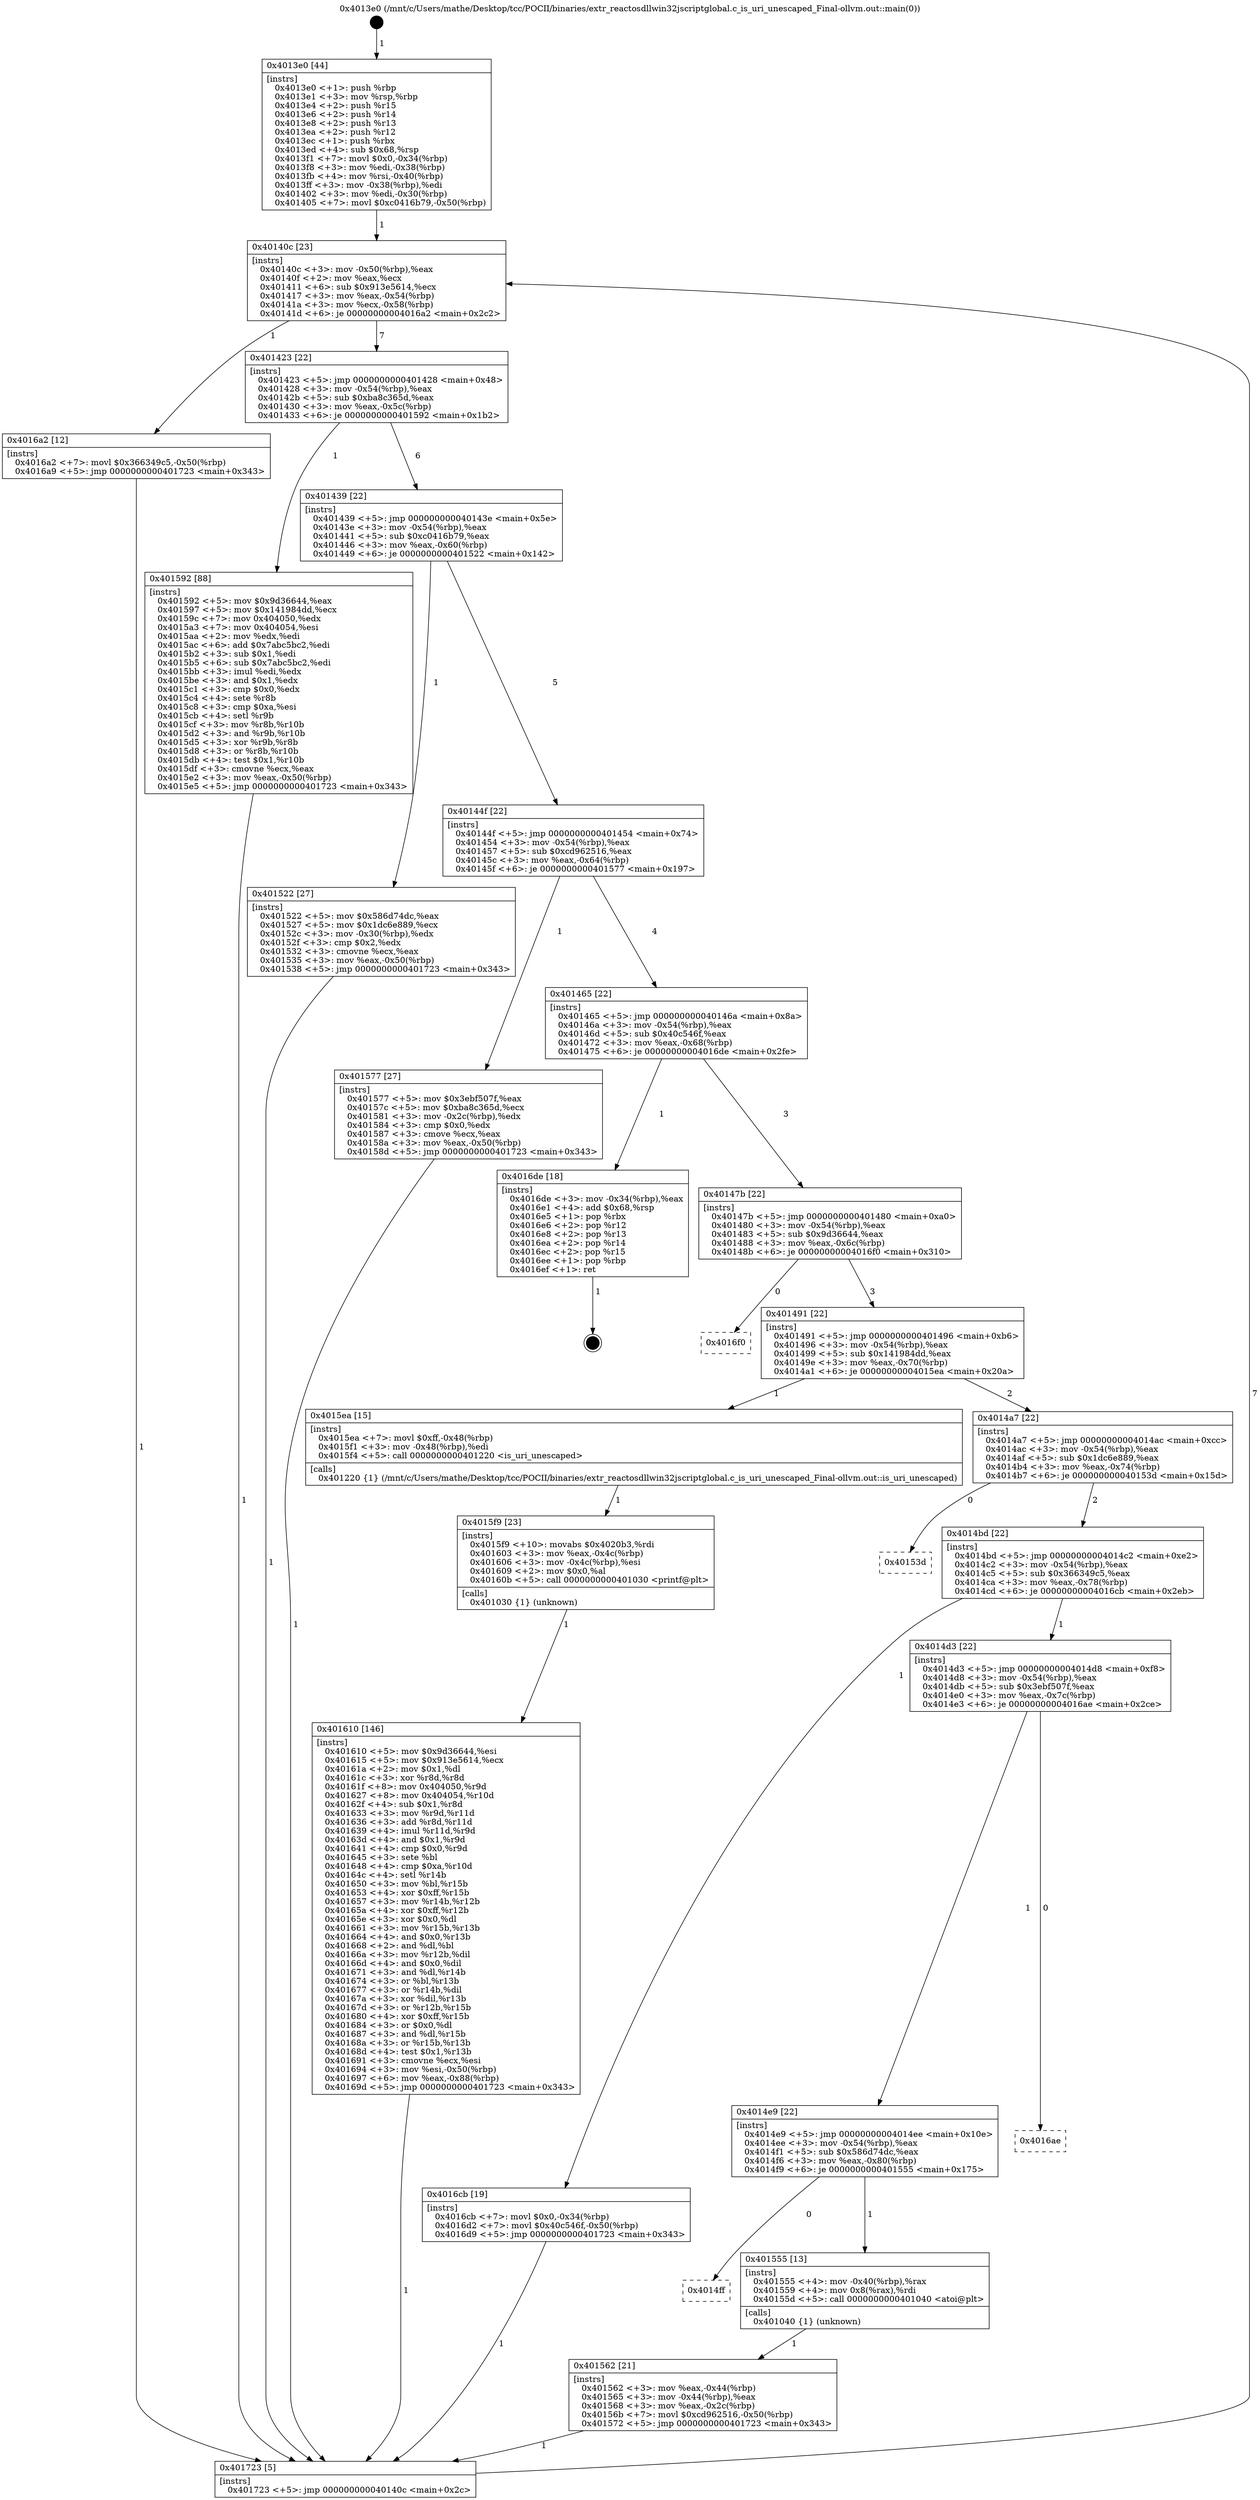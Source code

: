 digraph "0x4013e0" {
  label = "0x4013e0 (/mnt/c/Users/mathe/Desktop/tcc/POCII/binaries/extr_reactosdllwin32jscriptglobal.c_is_uri_unescaped_Final-ollvm.out::main(0))"
  labelloc = "t"
  node[shape=record]

  Entry [label="",width=0.3,height=0.3,shape=circle,fillcolor=black,style=filled]
  "0x40140c" [label="{
     0x40140c [23]\l
     | [instrs]\l
     &nbsp;&nbsp;0x40140c \<+3\>: mov -0x50(%rbp),%eax\l
     &nbsp;&nbsp;0x40140f \<+2\>: mov %eax,%ecx\l
     &nbsp;&nbsp;0x401411 \<+6\>: sub $0x913e5614,%ecx\l
     &nbsp;&nbsp;0x401417 \<+3\>: mov %eax,-0x54(%rbp)\l
     &nbsp;&nbsp;0x40141a \<+3\>: mov %ecx,-0x58(%rbp)\l
     &nbsp;&nbsp;0x40141d \<+6\>: je 00000000004016a2 \<main+0x2c2\>\l
  }"]
  "0x4016a2" [label="{
     0x4016a2 [12]\l
     | [instrs]\l
     &nbsp;&nbsp;0x4016a2 \<+7\>: movl $0x366349c5,-0x50(%rbp)\l
     &nbsp;&nbsp;0x4016a9 \<+5\>: jmp 0000000000401723 \<main+0x343\>\l
  }"]
  "0x401423" [label="{
     0x401423 [22]\l
     | [instrs]\l
     &nbsp;&nbsp;0x401423 \<+5\>: jmp 0000000000401428 \<main+0x48\>\l
     &nbsp;&nbsp;0x401428 \<+3\>: mov -0x54(%rbp),%eax\l
     &nbsp;&nbsp;0x40142b \<+5\>: sub $0xba8c365d,%eax\l
     &nbsp;&nbsp;0x401430 \<+3\>: mov %eax,-0x5c(%rbp)\l
     &nbsp;&nbsp;0x401433 \<+6\>: je 0000000000401592 \<main+0x1b2\>\l
  }"]
  Exit [label="",width=0.3,height=0.3,shape=circle,fillcolor=black,style=filled,peripheries=2]
  "0x401592" [label="{
     0x401592 [88]\l
     | [instrs]\l
     &nbsp;&nbsp;0x401592 \<+5\>: mov $0x9d36644,%eax\l
     &nbsp;&nbsp;0x401597 \<+5\>: mov $0x141984dd,%ecx\l
     &nbsp;&nbsp;0x40159c \<+7\>: mov 0x404050,%edx\l
     &nbsp;&nbsp;0x4015a3 \<+7\>: mov 0x404054,%esi\l
     &nbsp;&nbsp;0x4015aa \<+2\>: mov %edx,%edi\l
     &nbsp;&nbsp;0x4015ac \<+6\>: add $0x7abc5bc2,%edi\l
     &nbsp;&nbsp;0x4015b2 \<+3\>: sub $0x1,%edi\l
     &nbsp;&nbsp;0x4015b5 \<+6\>: sub $0x7abc5bc2,%edi\l
     &nbsp;&nbsp;0x4015bb \<+3\>: imul %edi,%edx\l
     &nbsp;&nbsp;0x4015be \<+3\>: and $0x1,%edx\l
     &nbsp;&nbsp;0x4015c1 \<+3\>: cmp $0x0,%edx\l
     &nbsp;&nbsp;0x4015c4 \<+4\>: sete %r8b\l
     &nbsp;&nbsp;0x4015c8 \<+3\>: cmp $0xa,%esi\l
     &nbsp;&nbsp;0x4015cb \<+4\>: setl %r9b\l
     &nbsp;&nbsp;0x4015cf \<+3\>: mov %r8b,%r10b\l
     &nbsp;&nbsp;0x4015d2 \<+3\>: and %r9b,%r10b\l
     &nbsp;&nbsp;0x4015d5 \<+3\>: xor %r9b,%r8b\l
     &nbsp;&nbsp;0x4015d8 \<+3\>: or %r8b,%r10b\l
     &nbsp;&nbsp;0x4015db \<+4\>: test $0x1,%r10b\l
     &nbsp;&nbsp;0x4015df \<+3\>: cmovne %ecx,%eax\l
     &nbsp;&nbsp;0x4015e2 \<+3\>: mov %eax,-0x50(%rbp)\l
     &nbsp;&nbsp;0x4015e5 \<+5\>: jmp 0000000000401723 \<main+0x343\>\l
  }"]
  "0x401439" [label="{
     0x401439 [22]\l
     | [instrs]\l
     &nbsp;&nbsp;0x401439 \<+5\>: jmp 000000000040143e \<main+0x5e\>\l
     &nbsp;&nbsp;0x40143e \<+3\>: mov -0x54(%rbp),%eax\l
     &nbsp;&nbsp;0x401441 \<+5\>: sub $0xc0416b79,%eax\l
     &nbsp;&nbsp;0x401446 \<+3\>: mov %eax,-0x60(%rbp)\l
     &nbsp;&nbsp;0x401449 \<+6\>: je 0000000000401522 \<main+0x142\>\l
  }"]
  "0x401610" [label="{
     0x401610 [146]\l
     | [instrs]\l
     &nbsp;&nbsp;0x401610 \<+5\>: mov $0x9d36644,%esi\l
     &nbsp;&nbsp;0x401615 \<+5\>: mov $0x913e5614,%ecx\l
     &nbsp;&nbsp;0x40161a \<+2\>: mov $0x1,%dl\l
     &nbsp;&nbsp;0x40161c \<+3\>: xor %r8d,%r8d\l
     &nbsp;&nbsp;0x40161f \<+8\>: mov 0x404050,%r9d\l
     &nbsp;&nbsp;0x401627 \<+8\>: mov 0x404054,%r10d\l
     &nbsp;&nbsp;0x40162f \<+4\>: sub $0x1,%r8d\l
     &nbsp;&nbsp;0x401633 \<+3\>: mov %r9d,%r11d\l
     &nbsp;&nbsp;0x401636 \<+3\>: add %r8d,%r11d\l
     &nbsp;&nbsp;0x401639 \<+4\>: imul %r11d,%r9d\l
     &nbsp;&nbsp;0x40163d \<+4\>: and $0x1,%r9d\l
     &nbsp;&nbsp;0x401641 \<+4\>: cmp $0x0,%r9d\l
     &nbsp;&nbsp;0x401645 \<+3\>: sete %bl\l
     &nbsp;&nbsp;0x401648 \<+4\>: cmp $0xa,%r10d\l
     &nbsp;&nbsp;0x40164c \<+4\>: setl %r14b\l
     &nbsp;&nbsp;0x401650 \<+3\>: mov %bl,%r15b\l
     &nbsp;&nbsp;0x401653 \<+4\>: xor $0xff,%r15b\l
     &nbsp;&nbsp;0x401657 \<+3\>: mov %r14b,%r12b\l
     &nbsp;&nbsp;0x40165a \<+4\>: xor $0xff,%r12b\l
     &nbsp;&nbsp;0x40165e \<+3\>: xor $0x0,%dl\l
     &nbsp;&nbsp;0x401661 \<+3\>: mov %r15b,%r13b\l
     &nbsp;&nbsp;0x401664 \<+4\>: and $0x0,%r13b\l
     &nbsp;&nbsp;0x401668 \<+2\>: and %dl,%bl\l
     &nbsp;&nbsp;0x40166a \<+3\>: mov %r12b,%dil\l
     &nbsp;&nbsp;0x40166d \<+4\>: and $0x0,%dil\l
     &nbsp;&nbsp;0x401671 \<+3\>: and %dl,%r14b\l
     &nbsp;&nbsp;0x401674 \<+3\>: or %bl,%r13b\l
     &nbsp;&nbsp;0x401677 \<+3\>: or %r14b,%dil\l
     &nbsp;&nbsp;0x40167a \<+3\>: xor %dil,%r13b\l
     &nbsp;&nbsp;0x40167d \<+3\>: or %r12b,%r15b\l
     &nbsp;&nbsp;0x401680 \<+4\>: xor $0xff,%r15b\l
     &nbsp;&nbsp;0x401684 \<+3\>: or $0x0,%dl\l
     &nbsp;&nbsp;0x401687 \<+3\>: and %dl,%r15b\l
     &nbsp;&nbsp;0x40168a \<+3\>: or %r15b,%r13b\l
     &nbsp;&nbsp;0x40168d \<+4\>: test $0x1,%r13b\l
     &nbsp;&nbsp;0x401691 \<+3\>: cmovne %ecx,%esi\l
     &nbsp;&nbsp;0x401694 \<+3\>: mov %esi,-0x50(%rbp)\l
     &nbsp;&nbsp;0x401697 \<+6\>: mov %eax,-0x88(%rbp)\l
     &nbsp;&nbsp;0x40169d \<+5\>: jmp 0000000000401723 \<main+0x343\>\l
  }"]
  "0x401522" [label="{
     0x401522 [27]\l
     | [instrs]\l
     &nbsp;&nbsp;0x401522 \<+5\>: mov $0x586d74dc,%eax\l
     &nbsp;&nbsp;0x401527 \<+5\>: mov $0x1dc6e889,%ecx\l
     &nbsp;&nbsp;0x40152c \<+3\>: mov -0x30(%rbp),%edx\l
     &nbsp;&nbsp;0x40152f \<+3\>: cmp $0x2,%edx\l
     &nbsp;&nbsp;0x401532 \<+3\>: cmovne %ecx,%eax\l
     &nbsp;&nbsp;0x401535 \<+3\>: mov %eax,-0x50(%rbp)\l
     &nbsp;&nbsp;0x401538 \<+5\>: jmp 0000000000401723 \<main+0x343\>\l
  }"]
  "0x40144f" [label="{
     0x40144f [22]\l
     | [instrs]\l
     &nbsp;&nbsp;0x40144f \<+5\>: jmp 0000000000401454 \<main+0x74\>\l
     &nbsp;&nbsp;0x401454 \<+3\>: mov -0x54(%rbp),%eax\l
     &nbsp;&nbsp;0x401457 \<+5\>: sub $0xcd962516,%eax\l
     &nbsp;&nbsp;0x40145c \<+3\>: mov %eax,-0x64(%rbp)\l
     &nbsp;&nbsp;0x40145f \<+6\>: je 0000000000401577 \<main+0x197\>\l
  }"]
  "0x401723" [label="{
     0x401723 [5]\l
     | [instrs]\l
     &nbsp;&nbsp;0x401723 \<+5\>: jmp 000000000040140c \<main+0x2c\>\l
  }"]
  "0x4013e0" [label="{
     0x4013e0 [44]\l
     | [instrs]\l
     &nbsp;&nbsp;0x4013e0 \<+1\>: push %rbp\l
     &nbsp;&nbsp;0x4013e1 \<+3\>: mov %rsp,%rbp\l
     &nbsp;&nbsp;0x4013e4 \<+2\>: push %r15\l
     &nbsp;&nbsp;0x4013e6 \<+2\>: push %r14\l
     &nbsp;&nbsp;0x4013e8 \<+2\>: push %r13\l
     &nbsp;&nbsp;0x4013ea \<+2\>: push %r12\l
     &nbsp;&nbsp;0x4013ec \<+1\>: push %rbx\l
     &nbsp;&nbsp;0x4013ed \<+4\>: sub $0x68,%rsp\l
     &nbsp;&nbsp;0x4013f1 \<+7\>: movl $0x0,-0x34(%rbp)\l
     &nbsp;&nbsp;0x4013f8 \<+3\>: mov %edi,-0x38(%rbp)\l
     &nbsp;&nbsp;0x4013fb \<+4\>: mov %rsi,-0x40(%rbp)\l
     &nbsp;&nbsp;0x4013ff \<+3\>: mov -0x38(%rbp),%edi\l
     &nbsp;&nbsp;0x401402 \<+3\>: mov %edi,-0x30(%rbp)\l
     &nbsp;&nbsp;0x401405 \<+7\>: movl $0xc0416b79,-0x50(%rbp)\l
  }"]
  "0x4015f9" [label="{
     0x4015f9 [23]\l
     | [instrs]\l
     &nbsp;&nbsp;0x4015f9 \<+10\>: movabs $0x4020b3,%rdi\l
     &nbsp;&nbsp;0x401603 \<+3\>: mov %eax,-0x4c(%rbp)\l
     &nbsp;&nbsp;0x401606 \<+3\>: mov -0x4c(%rbp),%esi\l
     &nbsp;&nbsp;0x401609 \<+2\>: mov $0x0,%al\l
     &nbsp;&nbsp;0x40160b \<+5\>: call 0000000000401030 \<printf@plt\>\l
     | [calls]\l
     &nbsp;&nbsp;0x401030 \{1\} (unknown)\l
  }"]
  "0x401577" [label="{
     0x401577 [27]\l
     | [instrs]\l
     &nbsp;&nbsp;0x401577 \<+5\>: mov $0x3ebf507f,%eax\l
     &nbsp;&nbsp;0x40157c \<+5\>: mov $0xba8c365d,%ecx\l
     &nbsp;&nbsp;0x401581 \<+3\>: mov -0x2c(%rbp),%edx\l
     &nbsp;&nbsp;0x401584 \<+3\>: cmp $0x0,%edx\l
     &nbsp;&nbsp;0x401587 \<+3\>: cmove %ecx,%eax\l
     &nbsp;&nbsp;0x40158a \<+3\>: mov %eax,-0x50(%rbp)\l
     &nbsp;&nbsp;0x40158d \<+5\>: jmp 0000000000401723 \<main+0x343\>\l
  }"]
  "0x401465" [label="{
     0x401465 [22]\l
     | [instrs]\l
     &nbsp;&nbsp;0x401465 \<+5\>: jmp 000000000040146a \<main+0x8a\>\l
     &nbsp;&nbsp;0x40146a \<+3\>: mov -0x54(%rbp),%eax\l
     &nbsp;&nbsp;0x40146d \<+5\>: sub $0x40c546f,%eax\l
     &nbsp;&nbsp;0x401472 \<+3\>: mov %eax,-0x68(%rbp)\l
     &nbsp;&nbsp;0x401475 \<+6\>: je 00000000004016de \<main+0x2fe\>\l
  }"]
  "0x401562" [label="{
     0x401562 [21]\l
     | [instrs]\l
     &nbsp;&nbsp;0x401562 \<+3\>: mov %eax,-0x44(%rbp)\l
     &nbsp;&nbsp;0x401565 \<+3\>: mov -0x44(%rbp),%eax\l
     &nbsp;&nbsp;0x401568 \<+3\>: mov %eax,-0x2c(%rbp)\l
     &nbsp;&nbsp;0x40156b \<+7\>: movl $0xcd962516,-0x50(%rbp)\l
     &nbsp;&nbsp;0x401572 \<+5\>: jmp 0000000000401723 \<main+0x343\>\l
  }"]
  "0x4016de" [label="{
     0x4016de [18]\l
     | [instrs]\l
     &nbsp;&nbsp;0x4016de \<+3\>: mov -0x34(%rbp),%eax\l
     &nbsp;&nbsp;0x4016e1 \<+4\>: add $0x68,%rsp\l
     &nbsp;&nbsp;0x4016e5 \<+1\>: pop %rbx\l
     &nbsp;&nbsp;0x4016e6 \<+2\>: pop %r12\l
     &nbsp;&nbsp;0x4016e8 \<+2\>: pop %r13\l
     &nbsp;&nbsp;0x4016ea \<+2\>: pop %r14\l
     &nbsp;&nbsp;0x4016ec \<+2\>: pop %r15\l
     &nbsp;&nbsp;0x4016ee \<+1\>: pop %rbp\l
     &nbsp;&nbsp;0x4016ef \<+1\>: ret\l
  }"]
  "0x40147b" [label="{
     0x40147b [22]\l
     | [instrs]\l
     &nbsp;&nbsp;0x40147b \<+5\>: jmp 0000000000401480 \<main+0xa0\>\l
     &nbsp;&nbsp;0x401480 \<+3\>: mov -0x54(%rbp),%eax\l
     &nbsp;&nbsp;0x401483 \<+5\>: sub $0x9d36644,%eax\l
     &nbsp;&nbsp;0x401488 \<+3\>: mov %eax,-0x6c(%rbp)\l
     &nbsp;&nbsp;0x40148b \<+6\>: je 00000000004016f0 \<main+0x310\>\l
  }"]
  "0x4014ff" [label="{
     0x4014ff\l
  }", style=dashed]
  "0x4016f0" [label="{
     0x4016f0\l
  }", style=dashed]
  "0x401491" [label="{
     0x401491 [22]\l
     | [instrs]\l
     &nbsp;&nbsp;0x401491 \<+5\>: jmp 0000000000401496 \<main+0xb6\>\l
     &nbsp;&nbsp;0x401496 \<+3\>: mov -0x54(%rbp),%eax\l
     &nbsp;&nbsp;0x401499 \<+5\>: sub $0x141984dd,%eax\l
     &nbsp;&nbsp;0x40149e \<+3\>: mov %eax,-0x70(%rbp)\l
     &nbsp;&nbsp;0x4014a1 \<+6\>: je 00000000004015ea \<main+0x20a\>\l
  }"]
  "0x401555" [label="{
     0x401555 [13]\l
     | [instrs]\l
     &nbsp;&nbsp;0x401555 \<+4\>: mov -0x40(%rbp),%rax\l
     &nbsp;&nbsp;0x401559 \<+4\>: mov 0x8(%rax),%rdi\l
     &nbsp;&nbsp;0x40155d \<+5\>: call 0000000000401040 \<atoi@plt\>\l
     | [calls]\l
     &nbsp;&nbsp;0x401040 \{1\} (unknown)\l
  }"]
  "0x4015ea" [label="{
     0x4015ea [15]\l
     | [instrs]\l
     &nbsp;&nbsp;0x4015ea \<+7\>: movl $0xff,-0x48(%rbp)\l
     &nbsp;&nbsp;0x4015f1 \<+3\>: mov -0x48(%rbp),%edi\l
     &nbsp;&nbsp;0x4015f4 \<+5\>: call 0000000000401220 \<is_uri_unescaped\>\l
     | [calls]\l
     &nbsp;&nbsp;0x401220 \{1\} (/mnt/c/Users/mathe/Desktop/tcc/POCII/binaries/extr_reactosdllwin32jscriptglobal.c_is_uri_unescaped_Final-ollvm.out::is_uri_unescaped)\l
  }"]
  "0x4014a7" [label="{
     0x4014a7 [22]\l
     | [instrs]\l
     &nbsp;&nbsp;0x4014a7 \<+5\>: jmp 00000000004014ac \<main+0xcc\>\l
     &nbsp;&nbsp;0x4014ac \<+3\>: mov -0x54(%rbp),%eax\l
     &nbsp;&nbsp;0x4014af \<+5\>: sub $0x1dc6e889,%eax\l
     &nbsp;&nbsp;0x4014b4 \<+3\>: mov %eax,-0x74(%rbp)\l
     &nbsp;&nbsp;0x4014b7 \<+6\>: je 000000000040153d \<main+0x15d\>\l
  }"]
  "0x4014e9" [label="{
     0x4014e9 [22]\l
     | [instrs]\l
     &nbsp;&nbsp;0x4014e9 \<+5\>: jmp 00000000004014ee \<main+0x10e\>\l
     &nbsp;&nbsp;0x4014ee \<+3\>: mov -0x54(%rbp),%eax\l
     &nbsp;&nbsp;0x4014f1 \<+5\>: sub $0x586d74dc,%eax\l
     &nbsp;&nbsp;0x4014f6 \<+3\>: mov %eax,-0x80(%rbp)\l
     &nbsp;&nbsp;0x4014f9 \<+6\>: je 0000000000401555 \<main+0x175\>\l
  }"]
  "0x40153d" [label="{
     0x40153d\l
  }", style=dashed]
  "0x4014bd" [label="{
     0x4014bd [22]\l
     | [instrs]\l
     &nbsp;&nbsp;0x4014bd \<+5\>: jmp 00000000004014c2 \<main+0xe2\>\l
     &nbsp;&nbsp;0x4014c2 \<+3\>: mov -0x54(%rbp),%eax\l
     &nbsp;&nbsp;0x4014c5 \<+5\>: sub $0x366349c5,%eax\l
     &nbsp;&nbsp;0x4014ca \<+3\>: mov %eax,-0x78(%rbp)\l
     &nbsp;&nbsp;0x4014cd \<+6\>: je 00000000004016cb \<main+0x2eb\>\l
  }"]
  "0x4016ae" [label="{
     0x4016ae\l
  }", style=dashed]
  "0x4016cb" [label="{
     0x4016cb [19]\l
     | [instrs]\l
     &nbsp;&nbsp;0x4016cb \<+7\>: movl $0x0,-0x34(%rbp)\l
     &nbsp;&nbsp;0x4016d2 \<+7\>: movl $0x40c546f,-0x50(%rbp)\l
     &nbsp;&nbsp;0x4016d9 \<+5\>: jmp 0000000000401723 \<main+0x343\>\l
  }"]
  "0x4014d3" [label="{
     0x4014d3 [22]\l
     | [instrs]\l
     &nbsp;&nbsp;0x4014d3 \<+5\>: jmp 00000000004014d8 \<main+0xf8\>\l
     &nbsp;&nbsp;0x4014d8 \<+3\>: mov -0x54(%rbp),%eax\l
     &nbsp;&nbsp;0x4014db \<+5\>: sub $0x3ebf507f,%eax\l
     &nbsp;&nbsp;0x4014e0 \<+3\>: mov %eax,-0x7c(%rbp)\l
     &nbsp;&nbsp;0x4014e3 \<+6\>: je 00000000004016ae \<main+0x2ce\>\l
  }"]
  Entry -> "0x4013e0" [label=" 1"]
  "0x40140c" -> "0x4016a2" [label=" 1"]
  "0x40140c" -> "0x401423" [label=" 7"]
  "0x4016de" -> Exit [label=" 1"]
  "0x401423" -> "0x401592" [label=" 1"]
  "0x401423" -> "0x401439" [label=" 6"]
  "0x4016cb" -> "0x401723" [label=" 1"]
  "0x401439" -> "0x401522" [label=" 1"]
  "0x401439" -> "0x40144f" [label=" 5"]
  "0x401522" -> "0x401723" [label=" 1"]
  "0x4013e0" -> "0x40140c" [label=" 1"]
  "0x401723" -> "0x40140c" [label=" 7"]
  "0x4016a2" -> "0x401723" [label=" 1"]
  "0x40144f" -> "0x401577" [label=" 1"]
  "0x40144f" -> "0x401465" [label=" 4"]
  "0x401610" -> "0x401723" [label=" 1"]
  "0x401465" -> "0x4016de" [label=" 1"]
  "0x401465" -> "0x40147b" [label=" 3"]
  "0x4015f9" -> "0x401610" [label=" 1"]
  "0x40147b" -> "0x4016f0" [label=" 0"]
  "0x40147b" -> "0x401491" [label=" 3"]
  "0x4015ea" -> "0x4015f9" [label=" 1"]
  "0x401491" -> "0x4015ea" [label=" 1"]
  "0x401491" -> "0x4014a7" [label=" 2"]
  "0x401592" -> "0x401723" [label=" 1"]
  "0x4014a7" -> "0x40153d" [label=" 0"]
  "0x4014a7" -> "0x4014bd" [label=" 2"]
  "0x401562" -> "0x401723" [label=" 1"]
  "0x4014bd" -> "0x4016cb" [label=" 1"]
  "0x4014bd" -> "0x4014d3" [label=" 1"]
  "0x401555" -> "0x401562" [label=" 1"]
  "0x4014d3" -> "0x4016ae" [label=" 0"]
  "0x4014d3" -> "0x4014e9" [label=" 1"]
  "0x401577" -> "0x401723" [label=" 1"]
  "0x4014e9" -> "0x401555" [label=" 1"]
  "0x4014e9" -> "0x4014ff" [label=" 0"]
}
